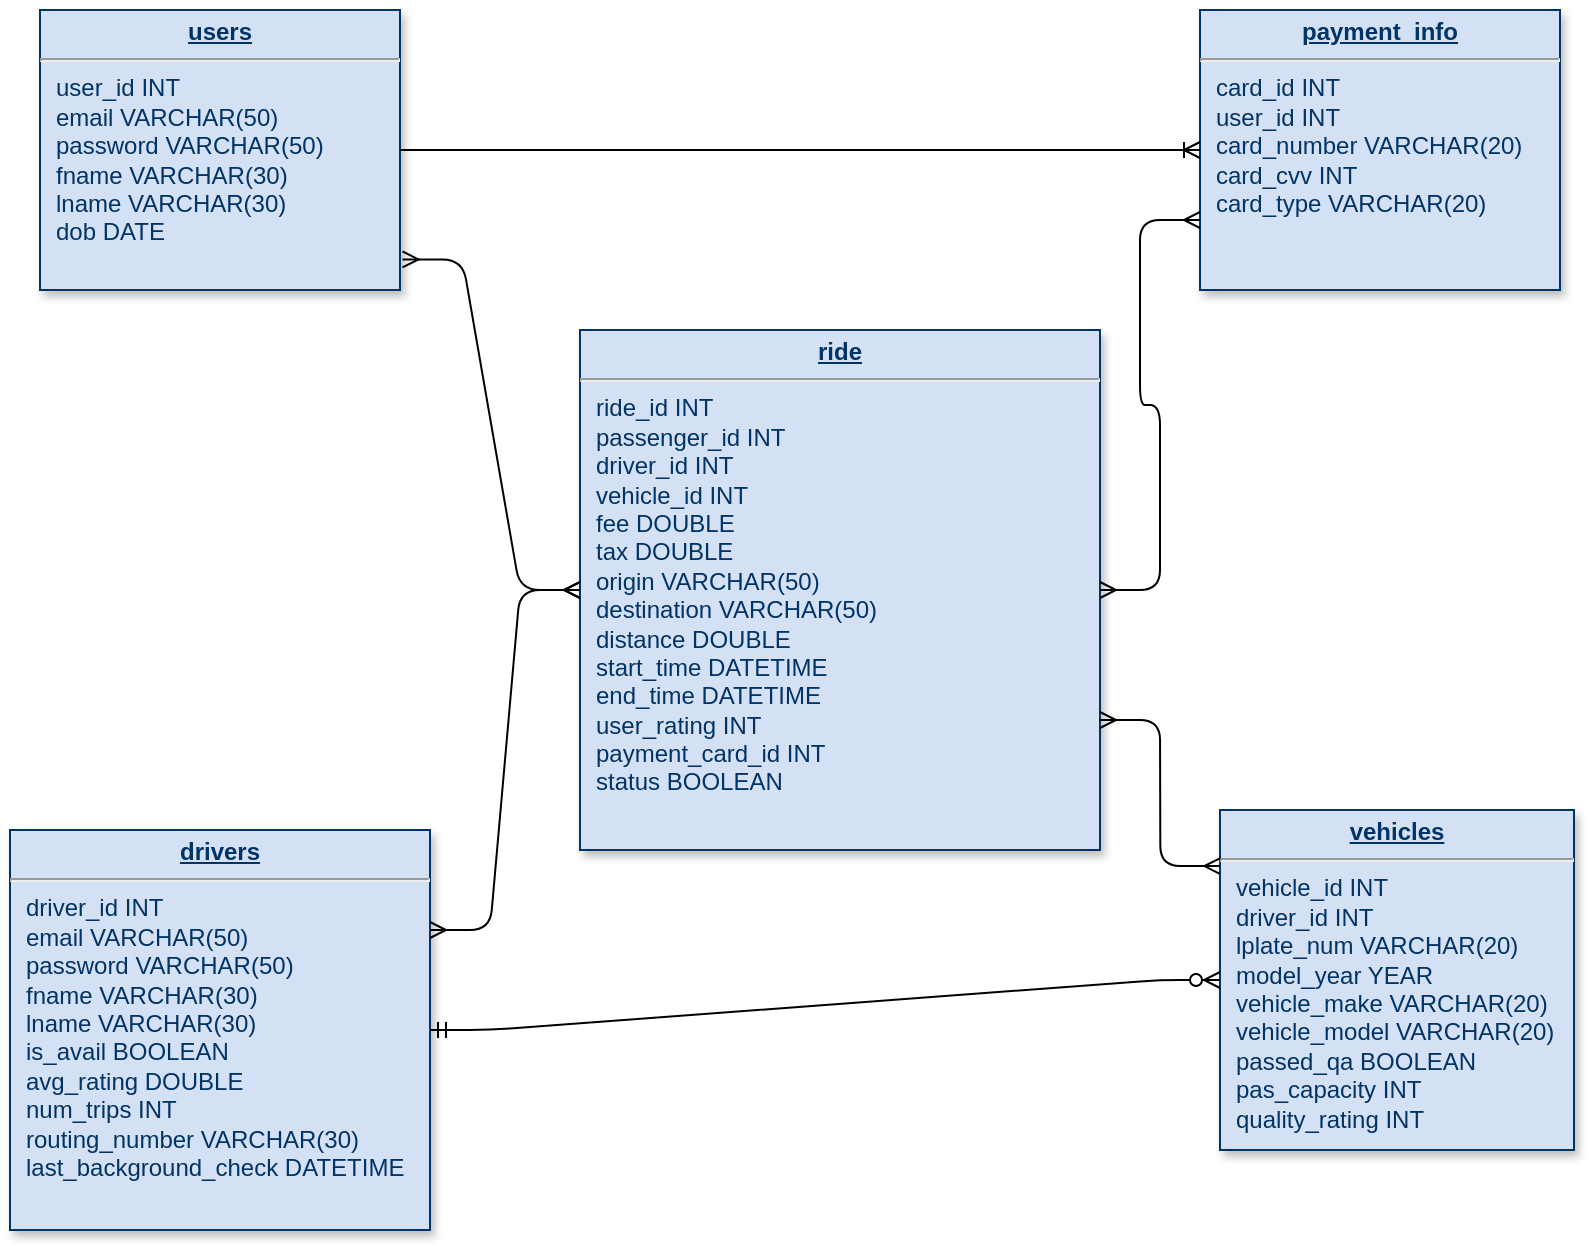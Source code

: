 <mxfile version="14.4.5" type="device"><diagram name="Page-1" id="efa7a0a1-bf9b-a30e-e6df-94a7791c09e9"><mxGraphModel dx="834" dy="389" grid="1" gridSize="10" guides="1" tooltips="1" connect="1" arrows="1" fold="1" page="1" pageScale="1" pageWidth="826" pageHeight="1169" background="#ffffff" math="0" shadow="0"><root><mxCell id="0"/><mxCell id="1" parent="0"/><mxCell id="25" value="&lt;p style=&quot;margin: 0px ; margin-top: 4px ; text-align: center ; text-decoration: underline&quot;&gt;&lt;b&gt;drivers&lt;/b&gt;&lt;/p&gt;&lt;hr&gt;&lt;p style=&quot;margin: 0px ; margin-left: 8px&quot;&gt;driver_id INT&lt;/p&gt;&lt;p style=&quot;margin: 0px 0px 0px 8px&quot;&gt;email VARCHAR(50)&lt;/p&gt;&lt;p style=&quot;margin: 0px 0px 0px 8px&quot;&gt;password VARCHAR(50)&lt;/p&gt;&lt;p style=&quot;margin: 0px ; margin-left: 8px&quot;&gt;fname VARCHAR(30)&amp;nbsp;&lt;/p&gt;&lt;p style=&quot;margin: 0px ; margin-left: 8px&quot;&gt;lname VARCHAR(30)&amp;nbsp;&lt;/p&gt;&lt;p style=&quot;margin: 0px ; margin-left: 8px&quot;&gt;is_avail BOOLEAN&amp;nbsp;&lt;/p&gt;&lt;p style=&quot;margin: 0px ; margin-left: 8px&quot;&gt;avg_rating DOUBLE&lt;/p&gt;&lt;p style=&quot;margin: 0px ; margin-left: 8px&quot;&gt;num_trips INT&lt;/p&gt;&lt;p style=&quot;margin: 0px ; margin-left: 8px&quot;&gt;routing_number VARCHAR(30)&lt;/p&gt;&lt;p style=&quot;margin: 0px ; margin-left: 8px&quot;&gt;last_background_check DATETIME&lt;/p&gt;&lt;p style=&quot;margin: 0px ; margin-left: 8px&quot;&gt;&lt;br&gt;&lt;/p&gt;&lt;p style=&quot;margin: 0px ; margin-left: 8px&quot;&gt;&lt;br&gt;&lt;/p&gt;&lt;p style=&quot;margin: 0px ; margin-left: 8px&quot;&gt;&lt;br&gt;&lt;/p&gt;&lt;p style=&quot;margin: 0px ; margin-left: 8px&quot;&gt;&lt;br&gt;&lt;/p&gt;&lt;p style=&quot;margin: 0px ; margin-left: 8px&quot;&gt;&lt;br&gt;&lt;/p&gt;" style="verticalAlign=top;align=left;overflow=fill;fontSize=12;fontFamily=Helvetica;html=1;strokeColor=#003366;shadow=1;fillColor=#D4E1F5;fontColor=#003366" parent="1" vertex="1"><mxGeometry x="25" y="810" width="210" height="200" as="geometry"/></mxCell><mxCell id="QPZCTTtgW2fT7-pM6zAr-115" value="&lt;p style=&quot;margin: 0px ; margin-top: 4px ; text-align: center ; text-decoration: underline&quot;&gt;&lt;b&gt;users&lt;/b&gt;&lt;/p&gt;&lt;hr&gt;&lt;p style=&quot;margin: 0px ; margin-left: 8px&quot;&gt;user_id INT&lt;/p&gt;&lt;p style=&quot;margin: 0px ; margin-left: 8px&quot;&gt;email VARCHAR(50)&lt;/p&gt;&lt;p style=&quot;margin: 0px ; margin-left: 8px&quot;&gt;password VARCHAR(50)&lt;/p&gt;&lt;p style=&quot;margin: 0px 0px 0px 8px&quot;&gt;fname VARCHAR(30)&amp;nbsp;&lt;/p&gt;&lt;p style=&quot;margin: 0px 0px 0px 8px&quot;&gt;lname VARCHAR(30)&amp;nbsp;&lt;/p&gt;&lt;p style=&quot;margin: 0px 0px 0px 8px&quot;&gt;dob DATE&lt;/p&gt;&lt;p style=&quot;margin: 0px 0px 0px 8px&quot;&gt;&lt;br&gt;&lt;/p&gt;&lt;p style=&quot;margin: 0px 0px 0px 8px&quot;&gt;&lt;br&gt;&lt;/p&gt;&lt;p style=&quot;margin: 0px 0px 0px 8px&quot;&gt;&lt;br&gt;&lt;/p&gt;" style="verticalAlign=top;align=left;overflow=fill;fontSize=12;fontFamily=Helvetica;html=1;strokeColor=#003366;shadow=1;fillColor=#D4E1F5;fontColor=#003366" parent="1" vertex="1"><mxGeometry x="40" y="400" width="180" height="140" as="geometry"/></mxCell><mxCell id="QPZCTTtgW2fT7-pM6zAr-116" value="&lt;p style=&quot;margin: 0px ; margin-top: 4px ; text-align: center ; text-decoration: underline&quot;&gt;&lt;b&gt;vehicles&lt;/b&gt;&lt;/p&gt;&lt;hr&gt;&lt;p style=&quot;margin: 0px ; margin-left: 8px&quot;&gt;&lt;span style=&quot;font-size: 12px&quot;&gt;vehicle_id INT&lt;/span&gt;&lt;/p&gt;&lt;p style=&quot;margin: 0px ; margin-left: 8px&quot;&gt;&lt;span style=&quot;font-size: 12px&quot;&gt;driver_id INT&lt;/span&gt;&lt;/p&gt;&lt;p style=&quot;margin: 0px ; margin-left: 8px&quot;&gt;&lt;span style=&quot;font-size: 12px&quot;&gt;lplate_num VARCHAR(20)&lt;/span&gt;&lt;/p&gt;&lt;p style=&quot;margin: 0px ; margin-left: 8px&quot;&gt;&lt;span style=&quot;font-size: 12px&quot;&gt;model_year YEAR&lt;/span&gt;&lt;/p&gt;&lt;p style=&quot;margin: 0px ; margin-left: 8px&quot;&gt;&lt;span style=&quot;font-size: 12px&quot;&gt;vehicle_make VARCHAR(20)&lt;/span&gt;&lt;/p&gt;&lt;p style=&quot;margin: 0px ; margin-left: 8px&quot;&gt;&lt;span&gt;vehicle_model VARCHAR(20)&lt;/span&gt;&lt;br&gt;&lt;/p&gt;&lt;p style=&quot;margin: 0px ; margin-left: 8px&quot;&gt;passed_qa BOOLEAN&lt;/p&gt;&lt;p style=&quot;margin: 0px ; margin-left: 8px&quot;&gt;pas_capacity INT&lt;/p&gt;&lt;p style=&quot;margin: 0px ; margin-left: 8px&quot;&gt;quality_rating INT&lt;/p&gt;&lt;p style=&quot;margin: 0px 0px 0px 8px&quot;&gt;&lt;br&gt;&lt;/p&gt;" style="verticalAlign=top;align=left;overflow=fill;fontSize=12;fontFamily=Helvetica;html=1;strokeColor=#003366;shadow=1;fillColor=#D4E1F5;fontColor=#003366" parent="1" vertex="1"><mxGeometry x="630" y="800" width="177" height="170" as="geometry"/></mxCell><mxCell id="QPZCTTtgW2fT7-pM6zAr-117" value="&lt;p style=&quot;margin: 0px ; margin-top: 4px ; text-align: center ; text-decoration: underline&quot;&gt;&lt;b&gt;ride&lt;/b&gt;&lt;/p&gt;&lt;hr&gt;&lt;p style=&quot;margin: 0px ; margin-left: 8px&quot;&gt;ride_id INT&lt;/p&gt;&lt;p style=&quot;margin: 0px ; margin-left: 8px&quot;&gt;passenger_id INT&lt;/p&gt;&lt;p style=&quot;margin: 0px ; margin-left: 8px&quot;&gt;driver_id INT&lt;/p&gt;&lt;p style=&quot;margin: 0px ; margin-left: 8px&quot;&gt;vehicle_id INT&lt;/p&gt;&lt;p style=&quot;margin: 0px ; margin-left: 8px&quot;&gt;fee DOUBLE&lt;/p&gt;&lt;p style=&quot;margin: 0px ; margin-left: 8px&quot;&gt;tax DOUBLE&lt;/p&gt;&lt;p style=&quot;margin: 0px ; margin-left: 8px&quot;&gt;origin VARCHAR(50)&lt;/p&gt;&lt;p style=&quot;margin: 0px ; margin-left: 8px&quot;&gt;destination VARCHAR(50)&lt;/p&gt;&lt;p style=&quot;margin: 0px ; margin-left: 8px&quot;&gt;distance DOUBLE&lt;/p&gt;&lt;p style=&quot;margin: 0px ; margin-left: 8px&quot;&gt;start_time DATETIME&lt;/p&gt;&lt;p style=&quot;margin: 0px ; margin-left: 8px&quot;&gt;end_time DATETIME&lt;/p&gt;&lt;p style=&quot;margin: 0px ; margin-left: 8px&quot;&gt;user_rating INT&lt;/p&gt;&lt;p style=&quot;margin: 0px ; margin-left: 8px&quot;&gt;payment_card_id INT&lt;/p&gt;&lt;p style=&quot;margin: 0px ; margin-left: 8px&quot;&gt;status BOOLEAN&lt;/p&gt;&lt;p style=&quot;margin: 0px 0px 0px 8px&quot;&gt;&lt;br&gt;&lt;/p&gt;&lt;p style=&quot;margin: 0px 0px 0px 8px&quot;&gt;&lt;br&gt;&lt;/p&gt;" style="verticalAlign=top;align=left;overflow=fill;fontSize=12;fontFamily=Helvetica;html=1;strokeColor=#003366;shadow=1;fillColor=#D4E1F5;fontColor=#003366" parent="1" vertex="1"><mxGeometry x="310" y="560" width="260" height="260" as="geometry"/></mxCell><mxCell id="QPZCTTtgW2fT7-pM6zAr-119" value="&lt;p style=&quot;margin: 0px ; margin-top: 4px ; text-align: center ; text-decoration: underline&quot;&gt;&lt;b&gt;payment_info&lt;/b&gt;&lt;/p&gt;&lt;hr&gt;&lt;p style=&quot;margin: 0px ; margin-left: 8px&quot;&gt;card_id INT&lt;/p&gt;&lt;p style=&quot;margin: 0px ; margin-left: 8px&quot;&gt;user_id INT&lt;/p&gt;&lt;p style=&quot;margin: 0px ; margin-left: 8px&quot;&gt;&lt;span style=&quot;color: rgba(0 , 0 , 0 , 0) ; font-family: monospace ; font-size: 0px&quot;&gt;%3CmxGraphModel%3E%3Croot%3E%3CmxCell%20id%3D%220%22%2F%3E%3CmxCell%20id%3D%221%22%20parent%3D%220%22%2F%3E%3CmxCell%20id%3D%222%22%20value%3D%22%26lt%3Bp%20style%3D%26quot%3Bmargin%3A%200px%20%3B%20margin-top%3A%204px%20%3B%20text-align%3A%20center%20%3B%20text-decoration%3A%20underline%26quot%3B%26gt%3B%26lt%3Bb%26gt%3Busers%26lt%3B%2Fb%26gt%3B%26lt%3B%2Fp%26gt%3B%26lt%3Bhr%26gt%3B%26lt%3Bp%20style%3D%26quot%3Bmargin%3A%200px%20%3B%20margin-left%3A%208px%26quot%3B%26gt%3Buser_id%20INT%26lt%3B%2Fp%26gt%3B%26lt%3Bp%20style%3D%26quot%3Bmargin%3A%200px%200px%200px%208px%26quot%3B%26gt%3Bfname%20VARCHAR(30)%26amp%3Bnbsp%3B%26lt%3B%2Fp%26gt%3B%26lt%3Bp%20style%3D%26quot%3Bmargin%3A%200px%200px%200px%208px%26quot%3B%26gt%3Blname%20VARCHAR(30)%26amp%3Bnbsp%3B%26lt%3B%2Fp%26gt%3B%26lt%3Bp%20style%3D%26quot%3Bmargin%3A%200px%200px%200px%208px%26quot%3B%26gt%3Bdob%20DATE%26lt%3B%2Fp%26gt%3B%26lt%3Bp%20style%3D%26quot%3Bmargin%3A%200px%200px%200px%208px%26quot%3B%26gt%3Bcard_number%20VARCHAR(16)%26lt%3B%2Fp%26gt%3B%26lt%3Bp%20style%3D%26quot%3Bmargin%3A%200px%200px%200px%208px%26quot%3B%26gt%3Bcard_cvv%20INT%26lt%3B%2Fp%26gt%3B%26lt%3Bp%20style%3D%26quot%3Bmargin%3A%200px%200px%200px%208px%26quot%3B%26gt%3Bcard_type%20VARCHAR(20)%26lt%3B%2Fp%26gt%3B%26lt%3Bp%20style%3D%26quot%3Bmargin%3A%200px%200px%200px%208px%26quot%3B%26gt%3B%26lt%3Bbr%26gt%3B%26lt%3B%2Fp%26gt%3B%26lt%3Bp%20style%3D%26quot%3Bmargin%3A%200px%200px%200px%208px%26quot%3B%26gt%3B%26lt%3Bbr%26gt%3B%26lt%3B%2Fp%26gt%3B%26lt%3Bp%20style%3D%26quot%3Bmargin%3A%200px%200px%200px%208px%26quot%3B%26gt%3B%26lt%3Bbr%26gt%3B%26lt%3B%2Fp%26gt%3B%22%20style%3D%22verticalAlign%3Dtop%3Balign%3Dleft%3Boverflow%3Dfill%3BfontSize%3D12%3BfontFamily%3DHelvetica%3Bhtml%3D1%3BstrokeColor%3D%23003366%3Bshadow%3D1%3BfillColor%3D%23D4E1F5%3BfontColor%3D%23003366%22%20vertex%3D%221%22%20parent%3D%221%22%3E%3CmxGeometry%20x%3D%2240%22%20y%3D%22440%22%20width%3D%22180%22%20height%3D%22140%22%20as%3D%22geometry%22%2F%3E%3C%2FmxCell%3E%3C%2Froot%3E%3C%2FmxGraphModel%3E&lt;/span&gt;&lt;span&gt;card_number VARCHAR(20)&lt;/span&gt;&lt;br&gt;&lt;/p&gt;&lt;p style=&quot;margin: 0px 0px 0px 8px&quot;&gt;card_cvv INT&lt;/p&gt;&lt;p style=&quot;margin: 0px 0px 0px 8px&quot;&gt;card_type VARCHAR(20)&lt;/p&gt;&lt;p style=&quot;margin: 0px 0px 0px 8px&quot;&gt;&lt;br&gt;&lt;/p&gt;&lt;p style=&quot;margin: 0px 0px 0px 8px&quot;&gt;&lt;br&gt;&lt;/p&gt;&lt;p style=&quot;margin: 0px 0px 0px 8px&quot;&gt;&lt;br&gt;&lt;/p&gt;" style="verticalAlign=top;align=left;overflow=fill;fontSize=12;fontFamily=Helvetica;html=1;strokeColor=#003366;shadow=1;fillColor=#D4E1F5;fontColor=#003366" parent="1" vertex="1"><mxGeometry x="620" y="400" width="180" height="140" as="geometry"/></mxCell><mxCell id="QPZCTTtgW2fT7-pM6zAr-120" style="edgeStyle=orthogonalEdgeStyle;rounded=0;orthogonalLoop=1;jettySize=auto;html=1;exitX=0.5;exitY=1;exitDx=0;exitDy=0;" parent="1" source="QPZCTTtgW2fT7-pM6zAr-115" target="QPZCTTtgW2fT7-pM6zAr-115" edge="1"><mxGeometry relative="1" as="geometry"/></mxCell><mxCell id="QPZCTTtgW2fT7-pM6zAr-131" value="" style="edgeStyle=entityRelationEdgeStyle;fontSize=12;html=1;endArrow=ERoneToMany;exitX=1;exitY=0.5;exitDx=0;exitDy=0;entryX=0;entryY=0.5;entryDx=0;entryDy=0;" parent="1" source="QPZCTTtgW2fT7-pM6zAr-115" target="QPZCTTtgW2fT7-pM6zAr-119" edge="1"><mxGeometry width="100" height="100" relative="1" as="geometry"><mxPoint x="290" y="476" as="sourcePoint"/><mxPoint x="470" y="390" as="targetPoint"/></mxGeometry></mxCell><mxCell id="QPZCTTtgW2fT7-pM6zAr-132" value="" style="edgeStyle=entityRelationEdgeStyle;fontSize=12;html=1;endArrow=ERmany;startArrow=ERmany;entryX=1.007;entryY=0.891;entryDx=0;entryDy=0;exitX=0;exitY=0.5;exitDx=0;exitDy=0;entryPerimeter=0;" parent="1" source="QPZCTTtgW2fT7-pM6zAr-117" target="QPZCTTtgW2fT7-pM6zAr-115" edge="1"><mxGeometry width="100" height="100" relative="1" as="geometry"><mxPoint x="60" y="700" as="sourcePoint"/><mxPoint x="160" y="600" as="targetPoint"/></mxGeometry></mxCell><mxCell id="QPZCTTtgW2fT7-pM6zAr-133" value="" style="edgeStyle=entityRelationEdgeStyle;fontSize=12;html=1;endArrow=ERmany;startArrow=ERmany;entryX=1.007;entryY=0.891;entryDx=0;entryDy=0;entryPerimeter=0;exitX=1;exitY=0.25;exitDx=0;exitDy=0;" parent="1" source="25" edge="1"><mxGeometry width="100" height="100" relative="1" as="geometry"><mxPoint x="210" y="780" as="sourcePoint"/><mxPoint x="310" y="690" as="targetPoint"/></mxGeometry></mxCell><mxCell id="QPZCTTtgW2fT7-pM6zAr-134" value="" style="edgeStyle=entityRelationEdgeStyle;fontSize=12;html=1;endArrow=ERmany;startArrow=ERmany;entryX=1;entryY=0.75;entryDx=0;entryDy=0;exitX=0.001;exitY=0.165;exitDx=0;exitDy=0;exitPerimeter=0;" parent="1" source="QPZCTTtgW2fT7-pM6zAr-116" target="QPZCTTtgW2fT7-pM6zAr-117" edge="1"><mxGeometry width="100" height="100" relative="1" as="geometry"><mxPoint x="730" y="780" as="sourcePoint"/><mxPoint x="610" y="720" as="targetPoint"/></mxGeometry></mxCell><mxCell id="QPZCTTtgW2fT7-pM6zAr-137" value="" style="edgeStyle=entityRelationEdgeStyle;fontSize=12;html=1;endArrow=ERzeroToMany;startArrow=ERmandOne;entryX=0;entryY=0.5;entryDx=0;entryDy=0;exitX=1;exitY=0.5;exitDx=0;exitDy=0;" parent="1" source="25" target="QPZCTTtgW2fT7-pM6zAr-116" edge="1"><mxGeometry width="100" height="100" relative="1" as="geometry"><mxPoint x="235" y="900" as="sourcePoint"/><mxPoint x="335" y="800" as="targetPoint"/></mxGeometry></mxCell><mxCell id="QPZCTTtgW2fT7-pM6zAr-138" value="" style="edgeStyle=entityRelationEdgeStyle;fontSize=12;html=1;endArrow=ERmany;startArrow=ERmany;entryX=0;entryY=0.75;entryDx=0;entryDy=0;exitX=1;exitY=0.5;exitDx=0;exitDy=0;" parent="1" source="QPZCTTtgW2fT7-pM6zAr-117" target="QPZCTTtgW2fT7-pM6zAr-119" edge="1"><mxGeometry width="100" height="100" relative="1" as="geometry"><mxPoint x="710.177" y="713.05" as="sourcePoint"/><mxPoint x="650" y="610" as="targetPoint"/></mxGeometry></mxCell></root></mxGraphModel></diagram></mxfile>